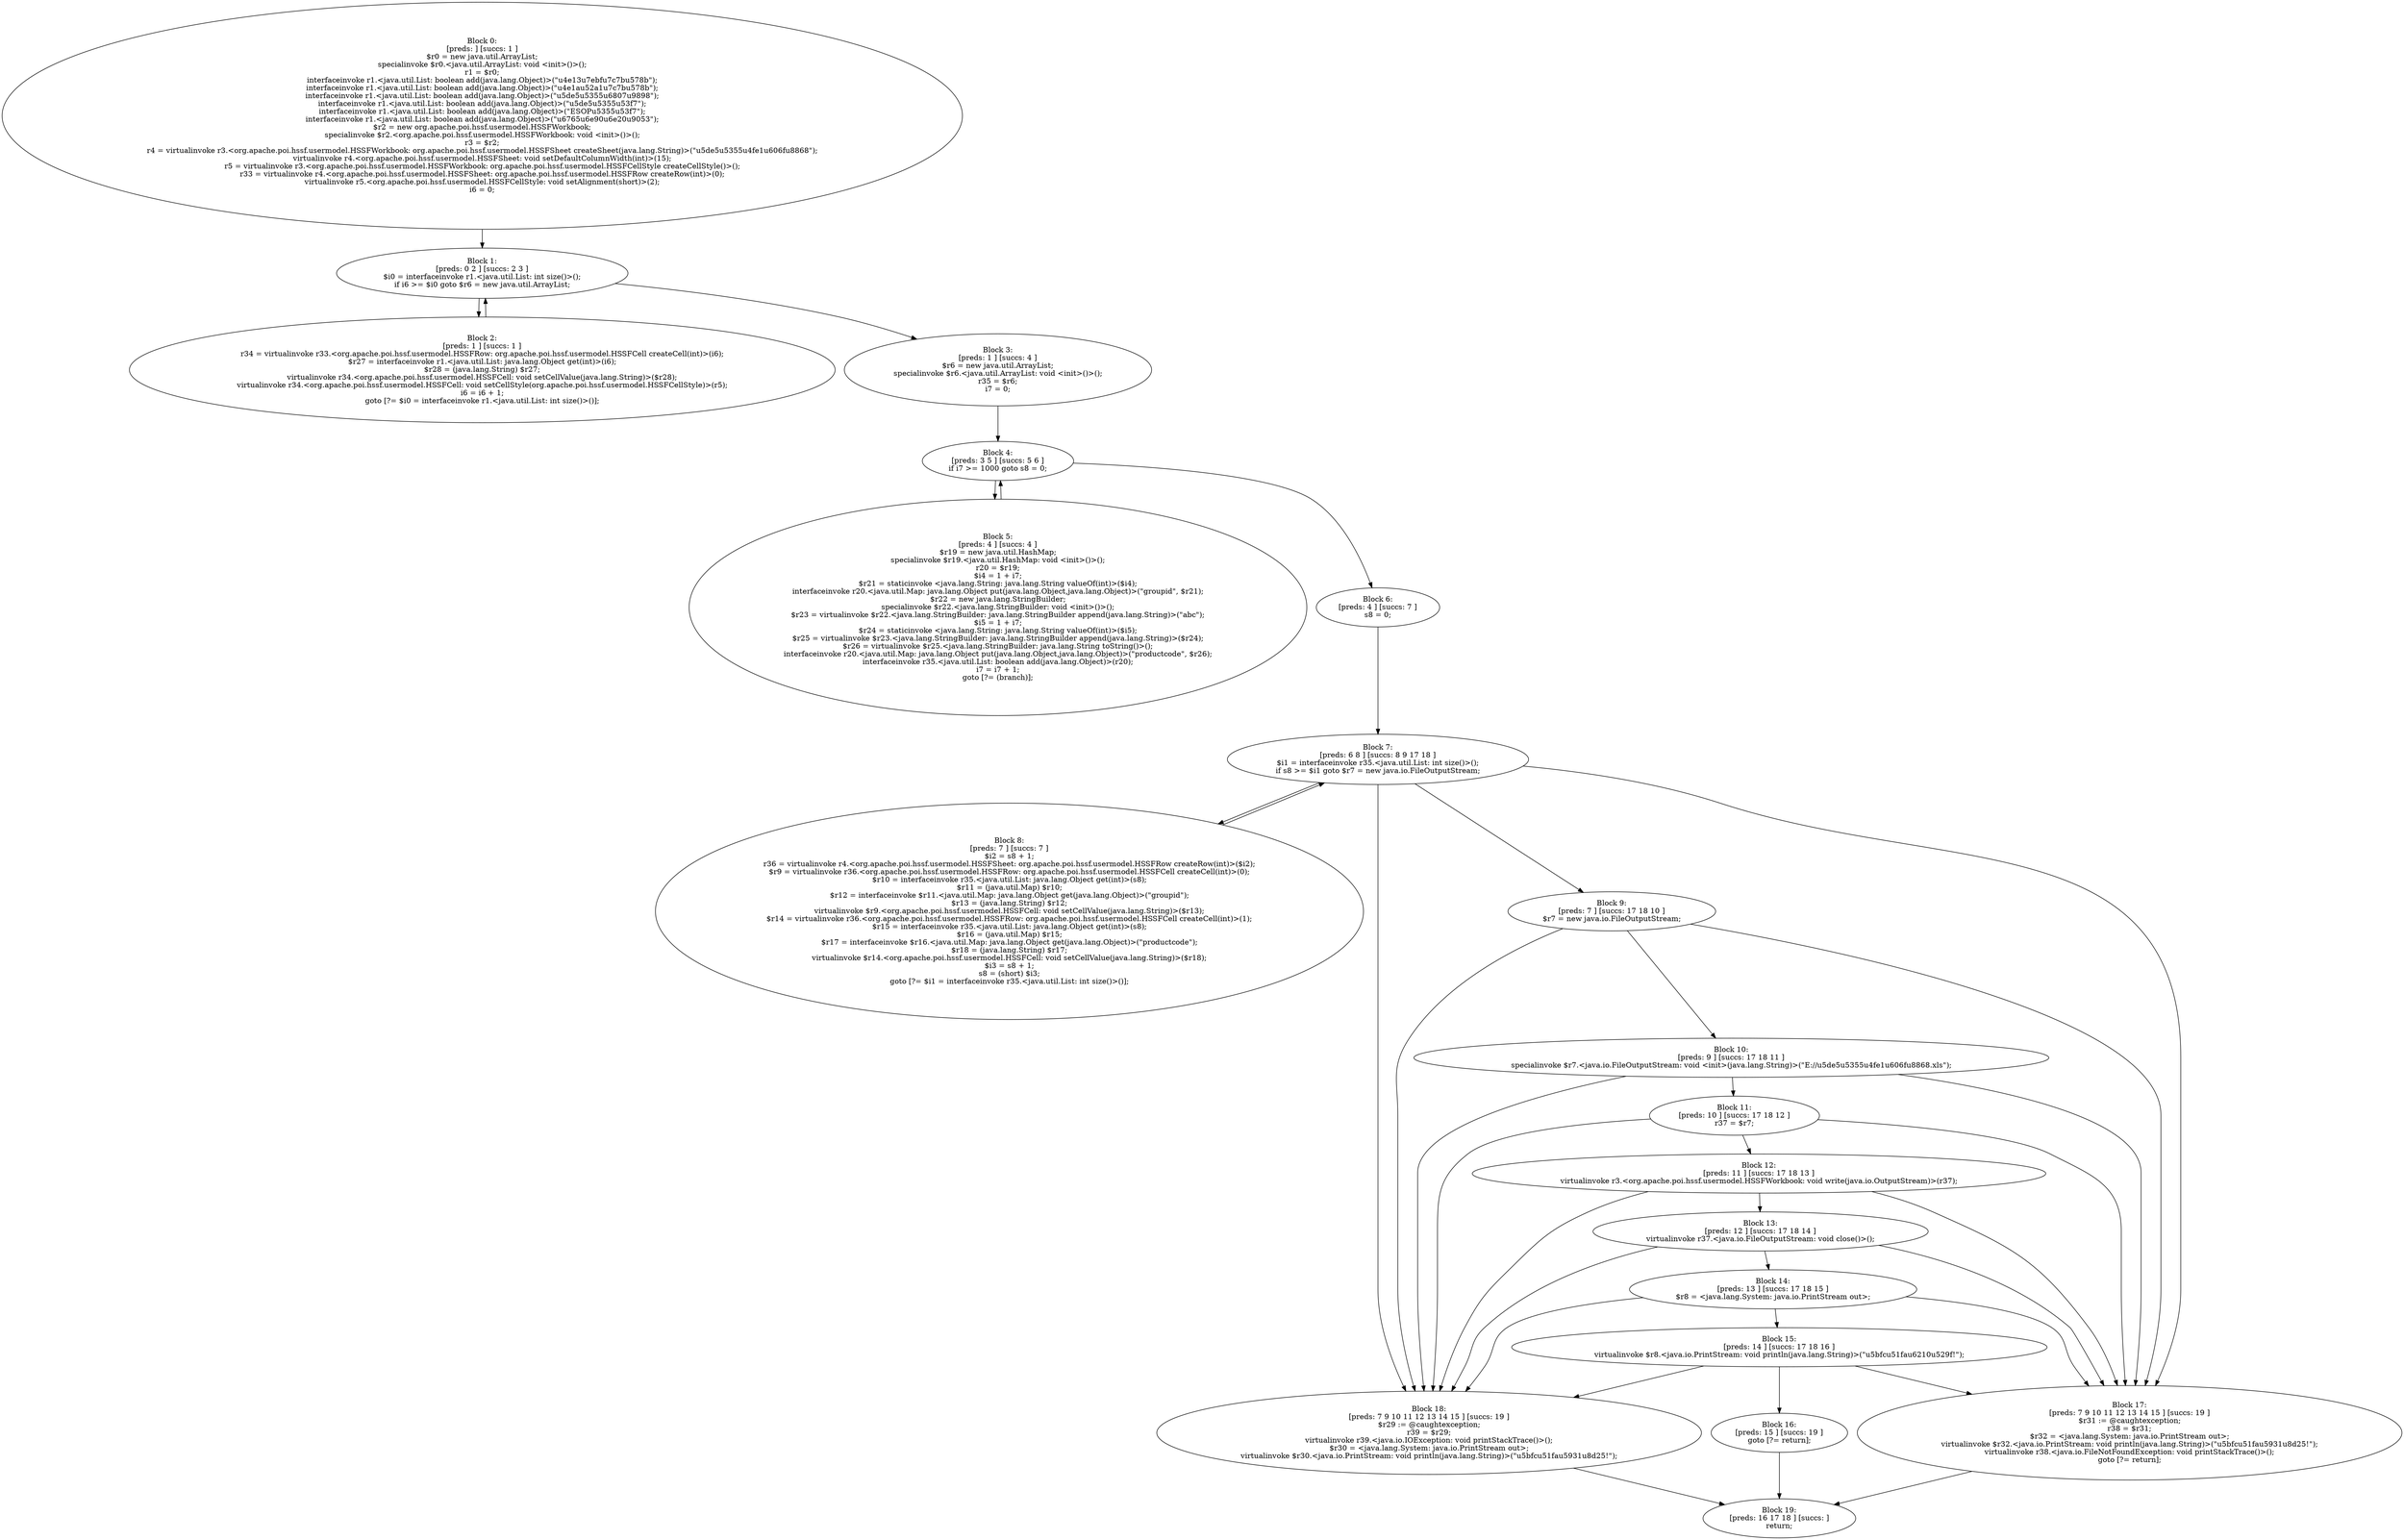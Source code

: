 digraph "unitGraph" {
    "Block 0:
[preds: ] [succs: 1 ]
$r0 = new java.util.ArrayList;
specialinvoke $r0.<java.util.ArrayList: void <init>()>();
r1 = $r0;
interfaceinvoke r1.<java.util.List: boolean add(java.lang.Object)>(\"\u4e13\u7ebf\u7c7b\u578b\");
interfaceinvoke r1.<java.util.List: boolean add(java.lang.Object)>(\"\u4e1a\u52a1\u7c7b\u578b\");
interfaceinvoke r1.<java.util.List: boolean add(java.lang.Object)>(\"\u5de5\u5355\u6807\u9898\");
interfaceinvoke r1.<java.util.List: boolean add(java.lang.Object)>(\"\u5de5\u5355\u53f7\");
interfaceinvoke r1.<java.util.List: boolean add(java.lang.Object)>(\"ESOP\u5355\u53f7\");
interfaceinvoke r1.<java.util.List: boolean add(java.lang.Object)>(\"\u6765\u6e90\u6e20\u9053\");
$r2 = new org.apache.poi.hssf.usermodel.HSSFWorkbook;
specialinvoke $r2.<org.apache.poi.hssf.usermodel.HSSFWorkbook: void <init>()>();
r3 = $r2;
r4 = virtualinvoke r3.<org.apache.poi.hssf.usermodel.HSSFWorkbook: org.apache.poi.hssf.usermodel.HSSFSheet createSheet(java.lang.String)>(\"\u5de5\u5355\u4fe1\u606f\u8868\");
virtualinvoke r4.<org.apache.poi.hssf.usermodel.HSSFSheet: void setDefaultColumnWidth(int)>(15);
r5 = virtualinvoke r3.<org.apache.poi.hssf.usermodel.HSSFWorkbook: org.apache.poi.hssf.usermodel.HSSFCellStyle createCellStyle()>();
r33 = virtualinvoke r4.<org.apache.poi.hssf.usermodel.HSSFSheet: org.apache.poi.hssf.usermodel.HSSFRow createRow(int)>(0);
virtualinvoke r5.<org.apache.poi.hssf.usermodel.HSSFCellStyle: void setAlignment(short)>(2);
i6 = 0;
"
    "Block 1:
[preds: 0 2 ] [succs: 2 3 ]
$i0 = interfaceinvoke r1.<java.util.List: int size()>();
if i6 >= $i0 goto $r6 = new java.util.ArrayList;
"
    "Block 2:
[preds: 1 ] [succs: 1 ]
r34 = virtualinvoke r33.<org.apache.poi.hssf.usermodel.HSSFRow: org.apache.poi.hssf.usermodel.HSSFCell createCell(int)>(i6);
$r27 = interfaceinvoke r1.<java.util.List: java.lang.Object get(int)>(i6);
$r28 = (java.lang.String) $r27;
virtualinvoke r34.<org.apache.poi.hssf.usermodel.HSSFCell: void setCellValue(java.lang.String)>($r28);
virtualinvoke r34.<org.apache.poi.hssf.usermodel.HSSFCell: void setCellStyle(org.apache.poi.hssf.usermodel.HSSFCellStyle)>(r5);
i6 = i6 + 1;
goto [?= $i0 = interfaceinvoke r1.<java.util.List: int size()>()];
"
    "Block 3:
[preds: 1 ] [succs: 4 ]
$r6 = new java.util.ArrayList;
specialinvoke $r6.<java.util.ArrayList: void <init>()>();
r35 = $r6;
i7 = 0;
"
    "Block 4:
[preds: 3 5 ] [succs: 5 6 ]
if i7 >= 1000 goto s8 = 0;
"
    "Block 5:
[preds: 4 ] [succs: 4 ]
$r19 = new java.util.HashMap;
specialinvoke $r19.<java.util.HashMap: void <init>()>();
r20 = $r19;
$i4 = 1 + i7;
$r21 = staticinvoke <java.lang.String: java.lang.String valueOf(int)>($i4);
interfaceinvoke r20.<java.util.Map: java.lang.Object put(java.lang.Object,java.lang.Object)>(\"groupid\", $r21);
$r22 = new java.lang.StringBuilder;
specialinvoke $r22.<java.lang.StringBuilder: void <init>()>();
$r23 = virtualinvoke $r22.<java.lang.StringBuilder: java.lang.StringBuilder append(java.lang.String)>(\"abc\");
$i5 = 1 + i7;
$r24 = staticinvoke <java.lang.String: java.lang.String valueOf(int)>($i5);
$r25 = virtualinvoke $r23.<java.lang.StringBuilder: java.lang.StringBuilder append(java.lang.String)>($r24);
$r26 = virtualinvoke $r25.<java.lang.StringBuilder: java.lang.String toString()>();
interfaceinvoke r20.<java.util.Map: java.lang.Object put(java.lang.Object,java.lang.Object)>(\"productcode\", $r26);
interfaceinvoke r35.<java.util.List: boolean add(java.lang.Object)>(r20);
i7 = i7 + 1;
goto [?= (branch)];
"
    "Block 6:
[preds: 4 ] [succs: 7 ]
s8 = 0;
"
    "Block 7:
[preds: 6 8 ] [succs: 8 9 17 18 ]
$i1 = interfaceinvoke r35.<java.util.List: int size()>();
if s8 >= $i1 goto $r7 = new java.io.FileOutputStream;
"
    "Block 8:
[preds: 7 ] [succs: 7 ]
$i2 = s8 + 1;
r36 = virtualinvoke r4.<org.apache.poi.hssf.usermodel.HSSFSheet: org.apache.poi.hssf.usermodel.HSSFRow createRow(int)>($i2);
$r9 = virtualinvoke r36.<org.apache.poi.hssf.usermodel.HSSFRow: org.apache.poi.hssf.usermodel.HSSFCell createCell(int)>(0);
$r10 = interfaceinvoke r35.<java.util.List: java.lang.Object get(int)>(s8);
$r11 = (java.util.Map) $r10;
$r12 = interfaceinvoke $r11.<java.util.Map: java.lang.Object get(java.lang.Object)>(\"groupid\");
$r13 = (java.lang.String) $r12;
virtualinvoke $r9.<org.apache.poi.hssf.usermodel.HSSFCell: void setCellValue(java.lang.String)>($r13);
$r14 = virtualinvoke r36.<org.apache.poi.hssf.usermodel.HSSFRow: org.apache.poi.hssf.usermodel.HSSFCell createCell(int)>(1);
$r15 = interfaceinvoke r35.<java.util.List: java.lang.Object get(int)>(s8);
$r16 = (java.util.Map) $r15;
$r17 = interfaceinvoke $r16.<java.util.Map: java.lang.Object get(java.lang.Object)>(\"productcode\");
$r18 = (java.lang.String) $r17;
virtualinvoke $r14.<org.apache.poi.hssf.usermodel.HSSFCell: void setCellValue(java.lang.String)>($r18);
$i3 = s8 + 1;
s8 = (short) $i3;
goto [?= $i1 = interfaceinvoke r35.<java.util.List: int size()>()];
"
    "Block 9:
[preds: 7 ] [succs: 17 18 10 ]
$r7 = new java.io.FileOutputStream;
"
    "Block 10:
[preds: 9 ] [succs: 17 18 11 ]
specialinvoke $r7.<java.io.FileOutputStream: void <init>(java.lang.String)>(\"E://\u5de5\u5355\u4fe1\u606f\u8868.xls\");
"
    "Block 11:
[preds: 10 ] [succs: 17 18 12 ]
r37 = $r7;
"
    "Block 12:
[preds: 11 ] [succs: 17 18 13 ]
virtualinvoke r3.<org.apache.poi.hssf.usermodel.HSSFWorkbook: void write(java.io.OutputStream)>(r37);
"
    "Block 13:
[preds: 12 ] [succs: 17 18 14 ]
virtualinvoke r37.<java.io.FileOutputStream: void close()>();
"
    "Block 14:
[preds: 13 ] [succs: 17 18 15 ]
$r8 = <java.lang.System: java.io.PrintStream out>;
"
    "Block 15:
[preds: 14 ] [succs: 17 18 16 ]
virtualinvoke $r8.<java.io.PrintStream: void println(java.lang.String)>(\"\u5bfc\u51fa\u6210\u529f!\");
"
    "Block 16:
[preds: 15 ] [succs: 19 ]
goto [?= return];
"
    "Block 17:
[preds: 7 9 10 11 12 13 14 15 ] [succs: 19 ]
$r31 := @caughtexception;
r38 = $r31;
$r32 = <java.lang.System: java.io.PrintStream out>;
virtualinvoke $r32.<java.io.PrintStream: void println(java.lang.String)>(\"\u5bfc\u51fa\u5931\u8d25!\");
virtualinvoke r38.<java.io.FileNotFoundException: void printStackTrace()>();
goto [?= return];
"
    "Block 18:
[preds: 7 9 10 11 12 13 14 15 ] [succs: 19 ]
$r29 := @caughtexception;
r39 = $r29;
virtualinvoke r39.<java.io.IOException: void printStackTrace()>();
$r30 = <java.lang.System: java.io.PrintStream out>;
virtualinvoke $r30.<java.io.PrintStream: void println(java.lang.String)>(\"\u5bfc\u51fa\u5931\u8d25!\");
"
    "Block 19:
[preds: 16 17 18 ] [succs: ]
return;
"
    "Block 0:
[preds: ] [succs: 1 ]
$r0 = new java.util.ArrayList;
specialinvoke $r0.<java.util.ArrayList: void <init>()>();
r1 = $r0;
interfaceinvoke r1.<java.util.List: boolean add(java.lang.Object)>(\"\u4e13\u7ebf\u7c7b\u578b\");
interfaceinvoke r1.<java.util.List: boolean add(java.lang.Object)>(\"\u4e1a\u52a1\u7c7b\u578b\");
interfaceinvoke r1.<java.util.List: boolean add(java.lang.Object)>(\"\u5de5\u5355\u6807\u9898\");
interfaceinvoke r1.<java.util.List: boolean add(java.lang.Object)>(\"\u5de5\u5355\u53f7\");
interfaceinvoke r1.<java.util.List: boolean add(java.lang.Object)>(\"ESOP\u5355\u53f7\");
interfaceinvoke r1.<java.util.List: boolean add(java.lang.Object)>(\"\u6765\u6e90\u6e20\u9053\");
$r2 = new org.apache.poi.hssf.usermodel.HSSFWorkbook;
specialinvoke $r2.<org.apache.poi.hssf.usermodel.HSSFWorkbook: void <init>()>();
r3 = $r2;
r4 = virtualinvoke r3.<org.apache.poi.hssf.usermodel.HSSFWorkbook: org.apache.poi.hssf.usermodel.HSSFSheet createSheet(java.lang.String)>(\"\u5de5\u5355\u4fe1\u606f\u8868\");
virtualinvoke r4.<org.apache.poi.hssf.usermodel.HSSFSheet: void setDefaultColumnWidth(int)>(15);
r5 = virtualinvoke r3.<org.apache.poi.hssf.usermodel.HSSFWorkbook: org.apache.poi.hssf.usermodel.HSSFCellStyle createCellStyle()>();
r33 = virtualinvoke r4.<org.apache.poi.hssf.usermodel.HSSFSheet: org.apache.poi.hssf.usermodel.HSSFRow createRow(int)>(0);
virtualinvoke r5.<org.apache.poi.hssf.usermodel.HSSFCellStyle: void setAlignment(short)>(2);
i6 = 0;
"->"Block 1:
[preds: 0 2 ] [succs: 2 3 ]
$i0 = interfaceinvoke r1.<java.util.List: int size()>();
if i6 >= $i0 goto $r6 = new java.util.ArrayList;
";
    "Block 1:
[preds: 0 2 ] [succs: 2 3 ]
$i0 = interfaceinvoke r1.<java.util.List: int size()>();
if i6 >= $i0 goto $r6 = new java.util.ArrayList;
"->"Block 2:
[preds: 1 ] [succs: 1 ]
r34 = virtualinvoke r33.<org.apache.poi.hssf.usermodel.HSSFRow: org.apache.poi.hssf.usermodel.HSSFCell createCell(int)>(i6);
$r27 = interfaceinvoke r1.<java.util.List: java.lang.Object get(int)>(i6);
$r28 = (java.lang.String) $r27;
virtualinvoke r34.<org.apache.poi.hssf.usermodel.HSSFCell: void setCellValue(java.lang.String)>($r28);
virtualinvoke r34.<org.apache.poi.hssf.usermodel.HSSFCell: void setCellStyle(org.apache.poi.hssf.usermodel.HSSFCellStyle)>(r5);
i6 = i6 + 1;
goto [?= $i0 = interfaceinvoke r1.<java.util.List: int size()>()];
";
    "Block 1:
[preds: 0 2 ] [succs: 2 3 ]
$i0 = interfaceinvoke r1.<java.util.List: int size()>();
if i6 >= $i0 goto $r6 = new java.util.ArrayList;
"->"Block 3:
[preds: 1 ] [succs: 4 ]
$r6 = new java.util.ArrayList;
specialinvoke $r6.<java.util.ArrayList: void <init>()>();
r35 = $r6;
i7 = 0;
";
    "Block 2:
[preds: 1 ] [succs: 1 ]
r34 = virtualinvoke r33.<org.apache.poi.hssf.usermodel.HSSFRow: org.apache.poi.hssf.usermodel.HSSFCell createCell(int)>(i6);
$r27 = interfaceinvoke r1.<java.util.List: java.lang.Object get(int)>(i6);
$r28 = (java.lang.String) $r27;
virtualinvoke r34.<org.apache.poi.hssf.usermodel.HSSFCell: void setCellValue(java.lang.String)>($r28);
virtualinvoke r34.<org.apache.poi.hssf.usermodel.HSSFCell: void setCellStyle(org.apache.poi.hssf.usermodel.HSSFCellStyle)>(r5);
i6 = i6 + 1;
goto [?= $i0 = interfaceinvoke r1.<java.util.List: int size()>()];
"->"Block 1:
[preds: 0 2 ] [succs: 2 3 ]
$i0 = interfaceinvoke r1.<java.util.List: int size()>();
if i6 >= $i0 goto $r6 = new java.util.ArrayList;
";
    "Block 3:
[preds: 1 ] [succs: 4 ]
$r6 = new java.util.ArrayList;
specialinvoke $r6.<java.util.ArrayList: void <init>()>();
r35 = $r6;
i7 = 0;
"->"Block 4:
[preds: 3 5 ] [succs: 5 6 ]
if i7 >= 1000 goto s8 = 0;
";
    "Block 4:
[preds: 3 5 ] [succs: 5 6 ]
if i7 >= 1000 goto s8 = 0;
"->"Block 5:
[preds: 4 ] [succs: 4 ]
$r19 = new java.util.HashMap;
specialinvoke $r19.<java.util.HashMap: void <init>()>();
r20 = $r19;
$i4 = 1 + i7;
$r21 = staticinvoke <java.lang.String: java.lang.String valueOf(int)>($i4);
interfaceinvoke r20.<java.util.Map: java.lang.Object put(java.lang.Object,java.lang.Object)>(\"groupid\", $r21);
$r22 = new java.lang.StringBuilder;
specialinvoke $r22.<java.lang.StringBuilder: void <init>()>();
$r23 = virtualinvoke $r22.<java.lang.StringBuilder: java.lang.StringBuilder append(java.lang.String)>(\"abc\");
$i5 = 1 + i7;
$r24 = staticinvoke <java.lang.String: java.lang.String valueOf(int)>($i5);
$r25 = virtualinvoke $r23.<java.lang.StringBuilder: java.lang.StringBuilder append(java.lang.String)>($r24);
$r26 = virtualinvoke $r25.<java.lang.StringBuilder: java.lang.String toString()>();
interfaceinvoke r20.<java.util.Map: java.lang.Object put(java.lang.Object,java.lang.Object)>(\"productcode\", $r26);
interfaceinvoke r35.<java.util.List: boolean add(java.lang.Object)>(r20);
i7 = i7 + 1;
goto [?= (branch)];
";
    "Block 4:
[preds: 3 5 ] [succs: 5 6 ]
if i7 >= 1000 goto s8 = 0;
"->"Block 6:
[preds: 4 ] [succs: 7 ]
s8 = 0;
";
    "Block 5:
[preds: 4 ] [succs: 4 ]
$r19 = new java.util.HashMap;
specialinvoke $r19.<java.util.HashMap: void <init>()>();
r20 = $r19;
$i4 = 1 + i7;
$r21 = staticinvoke <java.lang.String: java.lang.String valueOf(int)>($i4);
interfaceinvoke r20.<java.util.Map: java.lang.Object put(java.lang.Object,java.lang.Object)>(\"groupid\", $r21);
$r22 = new java.lang.StringBuilder;
specialinvoke $r22.<java.lang.StringBuilder: void <init>()>();
$r23 = virtualinvoke $r22.<java.lang.StringBuilder: java.lang.StringBuilder append(java.lang.String)>(\"abc\");
$i5 = 1 + i7;
$r24 = staticinvoke <java.lang.String: java.lang.String valueOf(int)>($i5);
$r25 = virtualinvoke $r23.<java.lang.StringBuilder: java.lang.StringBuilder append(java.lang.String)>($r24);
$r26 = virtualinvoke $r25.<java.lang.StringBuilder: java.lang.String toString()>();
interfaceinvoke r20.<java.util.Map: java.lang.Object put(java.lang.Object,java.lang.Object)>(\"productcode\", $r26);
interfaceinvoke r35.<java.util.List: boolean add(java.lang.Object)>(r20);
i7 = i7 + 1;
goto [?= (branch)];
"->"Block 4:
[preds: 3 5 ] [succs: 5 6 ]
if i7 >= 1000 goto s8 = 0;
";
    "Block 6:
[preds: 4 ] [succs: 7 ]
s8 = 0;
"->"Block 7:
[preds: 6 8 ] [succs: 8 9 17 18 ]
$i1 = interfaceinvoke r35.<java.util.List: int size()>();
if s8 >= $i1 goto $r7 = new java.io.FileOutputStream;
";
    "Block 7:
[preds: 6 8 ] [succs: 8 9 17 18 ]
$i1 = interfaceinvoke r35.<java.util.List: int size()>();
if s8 >= $i1 goto $r7 = new java.io.FileOutputStream;
"->"Block 8:
[preds: 7 ] [succs: 7 ]
$i2 = s8 + 1;
r36 = virtualinvoke r4.<org.apache.poi.hssf.usermodel.HSSFSheet: org.apache.poi.hssf.usermodel.HSSFRow createRow(int)>($i2);
$r9 = virtualinvoke r36.<org.apache.poi.hssf.usermodel.HSSFRow: org.apache.poi.hssf.usermodel.HSSFCell createCell(int)>(0);
$r10 = interfaceinvoke r35.<java.util.List: java.lang.Object get(int)>(s8);
$r11 = (java.util.Map) $r10;
$r12 = interfaceinvoke $r11.<java.util.Map: java.lang.Object get(java.lang.Object)>(\"groupid\");
$r13 = (java.lang.String) $r12;
virtualinvoke $r9.<org.apache.poi.hssf.usermodel.HSSFCell: void setCellValue(java.lang.String)>($r13);
$r14 = virtualinvoke r36.<org.apache.poi.hssf.usermodel.HSSFRow: org.apache.poi.hssf.usermodel.HSSFCell createCell(int)>(1);
$r15 = interfaceinvoke r35.<java.util.List: java.lang.Object get(int)>(s8);
$r16 = (java.util.Map) $r15;
$r17 = interfaceinvoke $r16.<java.util.Map: java.lang.Object get(java.lang.Object)>(\"productcode\");
$r18 = (java.lang.String) $r17;
virtualinvoke $r14.<org.apache.poi.hssf.usermodel.HSSFCell: void setCellValue(java.lang.String)>($r18);
$i3 = s8 + 1;
s8 = (short) $i3;
goto [?= $i1 = interfaceinvoke r35.<java.util.List: int size()>()];
";
    "Block 7:
[preds: 6 8 ] [succs: 8 9 17 18 ]
$i1 = interfaceinvoke r35.<java.util.List: int size()>();
if s8 >= $i1 goto $r7 = new java.io.FileOutputStream;
"->"Block 9:
[preds: 7 ] [succs: 17 18 10 ]
$r7 = new java.io.FileOutputStream;
";
    "Block 7:
[preds: 6 8 ] [succs: 8 9 17 18 ]
$i1 = interfaceinvoke r35.<java.util.List: int size()>();
if s8 >= $i1 goto $r7 = new java.io.FileOutputStream;
"->"Block 17:
[preds: 7 9 10 11 12 13 14 15 ] [succs: 19 ]
$r31 := @caughtexception;
r38 = $r31;
$r32 = <java.lang.System: java.io.PrintStream out>;
virtualinvoke $r32.<java.io.PrintStream: void println(java.lang.String)>(\"\u5bfc\u51fa\u5931\u8d25!\");
virtualinvoke r38.<java.io.FileNotFoundException: void printStackTrace()>();
goto [?= return];
";
    "Block 7:
[preds: 6 8 ] [succs: 8 9 17 18 ]
$i1 = interfaceinvoke r35.<java.util.List: int size()>();
if s8 >= $i1 goto $r7 = new java.io.FileOutputStream;
"->"Block 18:
[preds: 7 9 10 11 12 13 14 15 ] [succs: 19 ]
$r29 := @caughtexception;
r39 = $r29;
virtualinvoke r39.<java.io.IOException: void printStackTrace()>();
$r30 = <java.lang.System: java.io.PrintStream out>;
virtualinvoke $r30.<java.io.PrintStream: void println(java.lang.String)>(\"\u5bfc\u51fa\u5931\u8d25!\");
";
    "Block 8:
[preds: 7 ] [succs: 7 ]
$i2 = s8 + 1;
r36 = virtualinvoke r4.<org.apache.poi.hssf.usermodel.HSSFSheet: org.apache.poi.hssf.usermodel.HSSFRow createRow(int)>($i2);
$r9 = virtualinvoke r36.<org.apache.poi.hssf.usermodel.HSSFRow: org.apache.poi.hssf.usermodel.HSSFCell createCell(int)>(0);
$r10 = interfaceinvoke r35.<java.util.List: java.lang.Object get(int)>(s8);
$r11 = (java.util.Map) $r10;
$r12 = interfaceinvoke $r11.<java.util.Map: java.lang.Object get(java.lang.Object)>(\"groupid\");
$r13 = (java.lang.String) $r12;
virtualinvoke $r9.<org.apache.poi.hssf.usermodel.HSSFCell: void setCellValue(java.lang.String)>($r13);
$r14 = virtualinvoke r36.<org.apache.poi.hssf.usermodel.HSSFRow: org.apache.poi.hssf.usermodel.HSSFCell createCell(int)>(1);
$r15 = interfaceinvoke r35.<java.util.List: java.lang.Object get(int)>(s8);
$r16 = (java.util.Map) $r15;
$r17 = interfaceinvoke $r16.<java.util.Map: java.lang.Object get(java.lang.Object)>(\"productcode\");
$r18 = (java.lang.String) $r17;
virtualinvoke $r14.<org.apache.poi.hssf.usermodel.HSSFCell: void setCellValue(java.lang.String)>($r18);
$i3 = s8 + 1;
s8 = (short) $i3;
goto [?= $i1 = interfaceinvoke r35.<java.util.List: int size()>()];
"->"Block 7:
[preds: 6 8 ] [succs: 8 9 17 18 ]
$i1 = interfaceinvoke r35.<java.util.List: int size()>();
if s8 >= $i1 goto $r7 = new java.io.FileOutputStream;
";
    "Block 9:
[preds: 7 ] [succs: 17 18 10 ]
$r7 = new java.io.FileOutputStream;
"->"Block 17:
[preds: 7 9 10 11 12 13 14 15 ] [succs: 19 ]
$r31 := @caughtexception;
r38 = $r31;
$r32 = <java.lang.System: java.io.PrintStream out>;
virtualinvoke $r32.<java.io.PrintStream: void println(java.lang.String)>(\"\u5bfc\u51fa\u5931\u8d25!\");
virtualinvoke r38.<java.io.FileNotFoundException: void printStackTrace()>();
goto [?= return];
";
    "Block 9:
[preds: 7 ] [succs: 17 18 10 ]
$r7 = new java.io.FileOutputStream;
"->"Block 18:
[preds: 7 9 10 11 12 13 14 15 ] [succs: 19 ]
$r29 := @caughtexception;
r39 = $r29;
virtualinvoke r39.<java.io.IOException: void printStackTrace()>();
$r30 = <java.lang.System: java.io.PrintStream out>;
virtualinvoke $r30.<java.io.PrintStream: void println(java.lang.String)>(\"\u5bfc\u51fa\u5931\u8d25!\");
";
    "Block 9:
[preds: 7 ] [succs: 17 18 10 ]
$r7 = new java.io.FileOutputStream;
"->"Block 10:
[preds: 9 ] [succs: 17 18 11 ]
specialinvoke $r7.<java.io.FileOutputStream: void <init>(java.lang.String)>(\"E://\u5de5\u5355\u4fe1\u606f\u8868.xls\");
";
    "Block 10:
[preds: 9 ] [succs: 17 18 11 ]
specialinvoke $r7.<java.io.FileOutputStream: void <init>(java.lang.String)>(\"E://\u5de5\u5355\u4fe1\u606f\u8868.xls\");
"->"Block 17:
[preds: 7 9 10 11 12 13 14 15 ] [succs: 19 ]
$r31 := @caughtexception;
r38 = $r31;
$r32 = <java.lang.System: java.io.PrintStream out>;
virtualinvoke $r32.<java.io.PrintStream: void println(java.lang.String)>(\"\u5bfc\u51fa\u5931\u8d25!\");
virtualinvoke r38.<java.io.FileNotFoundException: void printStackTrace()>();
goto [?= return];
";
    "Block 10:
[preds: 9 ] [succs: 17 18 11 ]
specialinvoke $r7.<java.io.FileOutputStream: void <init>(java.lang.String)>(\"E://\u5de5\u5355\u4fe1\u606f\u8868.xls\");
"->"Block 18:
[preds: 7 9 10 11 12 13 14 15 ] [succs: 19 ]
$r29 := @caughtexception;
r39 = $r29;
virtualinvoke r39.<java.io.IOException: void printStackTrace()>();
$r30 = <java.lang.System: java.io.PrintStream out>;
virtualinvoke $r30.<java.io.PrintStream: void println(java.lang.String)>(\"\u5bfc\u51fa\u5931\u8d25!\");
";
    "Block 10:
[preds: 9 ] [succs: 17 18 11 ]
specialinvoke $r7.<java.io.FileOutputStream: void <init>(java.lang.String)>(\"E://\u5de5\u5355\u4fe1\u606f\u8868.xls\");
"->"Block 11:
[preds: 10 ] [succs: 17 18 12 ]
r37 = $r7;
";
    "Block 11:
[preds: 10 ] [succs: 17 18 12 ]
r37 = $r7;
"->"Block 17:
[preds: 7 9 10 11 12 13 14 15 ] [succs: 19 ]
$r31 := @caughtexception;
r38 = $r31;
$r32 = <java.lang.System: java.io.PrintStream out>;
virtualinvoke $r32.<java.io.PrintStream: void println(java.lang.String)>(\"\u5bfc\u51fa\u5931\u8d25!\");
virtualinvoke r38.<java.io.FileNotFoundException: void printStackTrace()>();
goto [?= return];
";
    "Block 11:
[preds: 10 ] [succs: 17 18 12 ]
r37 = $r7;
"->"Block 18:
[preds: 7 9 10 11 12 13 14 15 ] [succs: 19 ]
$r29 := @caughtexception;
r39 = $r29;
virtualinvoke r39.<java.io.IOException: void printStackTrace()>();
$r30 = <java.lang.System: java.io.PrintStream out>;
virtualinvoke $r30.<java.io.PrintStream: void println(java.lang.String)>(\"\u5bfc\u51fa\u5931\u8d25!\");
";
    "Block 11:
[preds: 10 ] [succs: 17 18 12 ]
r37 = $r7;
"->"Block 12:
[preds: 11 ] [succs: 17 18 13 ]
virtualinvoke r3.<org.apache.poi.hssf.usermodel.HSSFWorkbook: void write(java.io.OutputStream)>(r37);
";
    "Block 12:
[preds: 11 ] [succs: 17 18 13 ]
virtualinvoke r3.<org.apache.poi.hssf.usermodel.HSSFWorkbook: void write(java.io.OutputStream)>(r37);
"->"Block 17:
[preds: 7 9 10 11 12 13 14 15 ] [succs: 19 ]
$r31 := @caughtexception;
r38 = $r31;
$r32 = <java.lang.System: java.io.PrintStream out>;
virtualinvoke $r32.<java.io.PrintStream: void println(java.lang.String)>(\"\u5bfc\u51fa\u5931\u8d25!\");
virtualinvoke r38.<java.io.FileNotFoundException: void printStackTrace()>();
goto [?= return];
";
    "Block 12:
[preds: 11 ] [succs: 17 18 13 ]
virtualinvoke r3.<org.apache.poi.hssf.usermodel.HSSFWorkbook: void write(java.io.OutputStream)>(r37);
"->"Block 18:
[preds: 7 9 10 11 12 13 14 15 ] [succs: 19 ]
$r29 := @caughtexception;
r39 = $r29;
virtualinvoke r39.<java.io.IOException: void printStackTrace()>();
$r30 = <java.lang.System: java.io.PrintStream out>;
virtualinvoke $r30.<java.io.PrintStream: void println(java.lang.String)>(\"\u5bfc\u51fa\u5931\u8d25!\");
";
    "Block 12:
[preds: 11 ] [succs: 17 18 13 ]
virtualinvoke r3.<org.apache.poi.hssf.usermodel.HSSFWorkbook: void write(java.io.OutputStream)>(r37);
"->"Block 13:
[preds: 12 ] [succs: 17 18 14 ]
virtualinvoke r37.<java.io.FileOutputStream: void close()>();
";
    "Block 13:
[preds: 12 ] [succs: 17 18 14 ]
virtualinvoke r37.<java.io.FileOutputStream: void close()>();
"->"Block 17:
[preds: 7 9 10 11 12 13 14 15 ] [succs: 19 ]
$r31 := @caughtexception;
r38 = $r31;
$r32 = <java.lang.System: java.io.PrintStream out>;
virtualinvoke $r32.<java.io.PrintStream: void println(java.lang.String)>(\"\u5bfc\u51fa\u5931\u8d25!\");
virtualinvoke r38.<java.io.FileNotFoundException: void printStackTrace()>();
goto [?= return];
";
    "Block 13:
[preds: 12 ] [succs: 17 18 14 ]
virtualinvoke r37.<java.io.FileOutputStream: void close()>();
"->"Block 18:
[preds: 7 9 10 11 12 13 14 15 ] [succs: 19 ]
$r29 := @caughtexception;
r39 = $r29;
virtualinvoke r39.<java.io.IOException: void printStackTrace()>();
$r30 = <java.lang.System: java.io.PrintStream out>;
virtualinvoke $r30.<java.io.PrintStream: void println(java.lang.String)>(\"\u5bfc\u51fa\u5931\u8d25!\");
";
    "Block 13:
[preds: 12 ] [succs: 17 18 14 ]
virtualinvoke r37.<java.io.FileOutputStream: void close()>();
"->"Block 14:
[preds: 13 ] [succs: 17 18 15 ]
$r8 = <java.lang.System: java.io.PrintStream out>;
";
    "Block 14:
[preds: 13 ] [succs: 17 18 15 ]
$r8 = <java.lang.System: java.io.PrintStream out>;
"->"Block 17:
[preds: 7 9 10 11 12 13 14 15 ] [succs: 19 ]
$r31 := @caughtexception;
r38 = $r31;
$r32 = <java.lang.System: java.io.PrintStream out>;
virtualinvoke $r32.<java.io.PrintStream: void println(java.lang.String)>(\"\u5bfc\u51fa\u5931\u8d25!\");
virtualinvoke r38.<java.io.FileNotFoundException: void printStackTrace()>();
goto [?= return];
";
    "Block 14:
[preds: 13 ] [succs: 17 18 15 ]
$r8 = <java.lang.System: java.io.PrintStream out>;
"->"Block 18:
[preds: 7 9 10 11 12 13 14 15 ] [succs: 19 ]
$r29 := @caughtexception;
r39 = $r29;
virtualinvoke r39.<java.io.IOException: void printStackTrace()>();
$r30 = <java.lang.System: java.io.PrintStream out>;
virtualinvoke $r30.<java.io.PrintStream: void println(java.lang.String)>(\"\u5bfc\u51fa\u5931\u8d25!\");
";
    "Block 14:
[preds: 13 ] [succs: 17 18 15 ]
$r8 = <java.lang.System: java.io.PrintStream out>;
"->"Block 15:
[preds: 14 ] [succs: 17 18 16 ]
virtualinvoke $r8.<java.io.PrintStream: void println(java.lang.String)>(\"\u5bfc\u51fa\u6210\u529f!\");
";
    "Block 15:
[preds: 14 ] [succs: 17 18 16 ]
virtualinvoke $r8.<java.io.PrintStream: void println(java.lang.String)>(\"\u5bfc\u51fa\u6210\u529f!\");
"->"Block 17:
[preds: 7 9 10 11 12 13 14 15 ] [succs: 19 ]
$r31 := @caughtexception;
r38 = $r31;
$r32 = <java.lang.System: java.io.PrintStream out>;
virtualinvoke $r32.<java.io.PrintStream: void println(java.lang.String)>(\"\u5bfc\u51fa\u5931\u8d25!\");
virtualinvoke r38.<java.io.FileNotFoundException: void printStackTrace()>();
goto [?= return];
";
    "Block 15:
[preds: 14 ] [succs: 17 18 16 ]
virtualinvoke $r8.<java.io.PrintStream: void println(java.lang.String)>(\"\u5bfc\u51fa\u6210\u529f!\");
"->"Block 18:
[preds: 7 9 10 11 12 13 14 15 ] [succs: 19 ]
$r29 := @caughtexception;
r39 = $r29;
virtualinvoke r39.<java.io.IOException: void printStackTrace()>();
$r30 = <java.lang.System: java.io.PrintStream out>;
virtualinvoke $r30.<java.io.PrintStream: void println(java.lang.String)>(\"\u5bfc\u51fa\u5931\u8d25!\");
";
    "Block 15:
[preds: 14 ] [succs: 17 18 16 ]
virtualinvoke $r8.<java.io.PrintStream: void println(java.lang.String)>(\"\u5bfc\u51fa\u6210\u529f!\");
"->"Block 16:
[preds: 15 ] [succs: 19 ]
goto [?= return];
";
    "Block 16:
[preds: 15 ] [succs: 19 ]
goto [?= return];
"->"Block 19:
[preds: 16 17 18 ] [succs: ]
return;
";
    "Block 17:
[preds: 7 9 10 11 12 13 14 15 ] [succs: 19 ]
$r31 := @caughtexception;
r38 = $r31;
$r32 = <java.lang.System: java.io.PrintStream out>;
virtualinvoke $r32.<java.io.PrintStream: void println(java.lang.String)>(\"\u5bfc\u51fa\u5931\u8d25!\");
virtualinvoke r38.<java.io.FileNotFoundException: void printStackTrace()>();
goto [?= return];
"->"Block 19:
[preds: 16 17 18 ] [succs: ]
return;
";
    "Block 18:
[preds: 7 9 10 11 12 13 14 15 ] [succs: 19 ]
$r29 := @caughtexception;
r39 = $r29;
virtualinvoke r39.<java.io.IOException: void printStackTrace()>();
$r30 = <java.lang.System: java.io.PrintStream out>;
virtualinvoke $r30.<java.io.PrintStream: void println(java.lang.String)>(\"\u5bfc\u51fa\u5931\u8d25!\");
"->"Block 19:
[preds: 16 17 18 ] [succs: ]
return;
";
}
